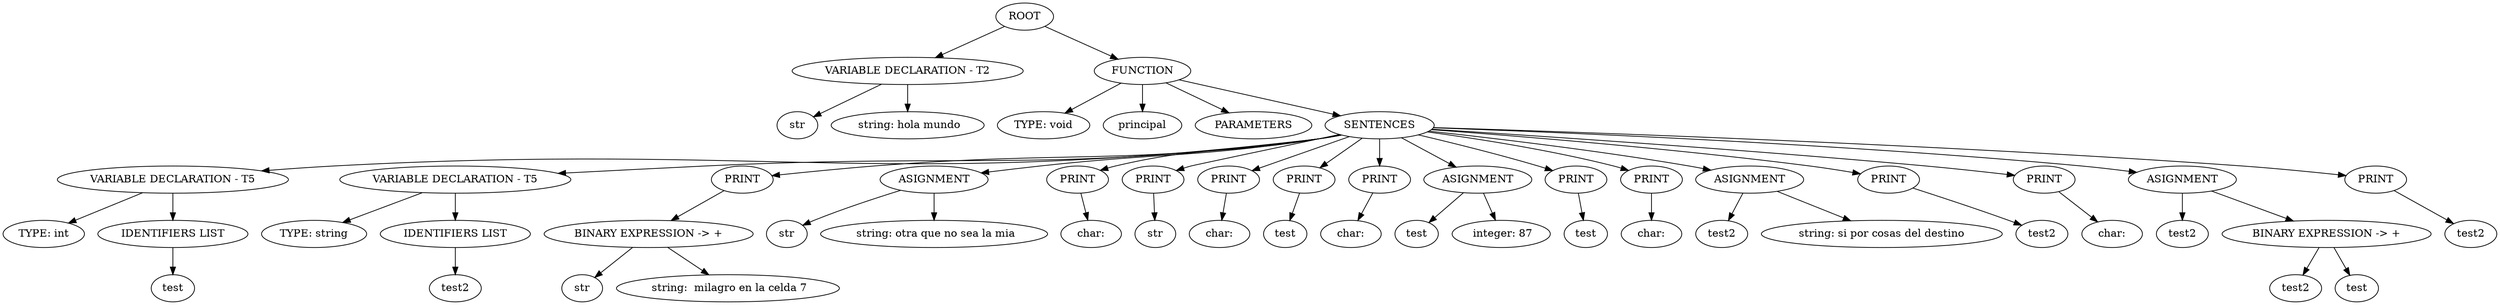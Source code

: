 digraph G{nodo0[label="ROOT"];
Node1[label="VARIABLE DECLARATION - T2"];
nodo0->Node1;
Node2[label="str"];
Node1->Node2;
Node3[label=" string: hola mundo"];
Node1->Node3;
Node4[label="FUNCTION"];
nodo0->Node4;
Node5[label="TYPE: void"];
Node4->Node5;
Node6[label="principal"];
Node4->Node6;
Node7[label="PARAMETERS"];
Node4->Node7;
Node8[label="SENTENCES"];
Node4->Node8;
Node9[label="VARIABLE DECLARATION - T5"];
Node8->Node9;
Node10[label="TYPE: int"];
Node9->Node10;
Node11[label="IDENTIFIERS LIST"];
Node9->Node11;
Node12[label="test"];
Node11->Node12;
Node13[label="VARIABLE DECLARATION - T5"];
Node8->Node13;
Node14[label="TYPE: string"];
Node13->Node14;
Node15[label="IDENTIFIERS LIST"];
Node13->Node15;
Node16[label="test2"];
Node15->Node16;
Node17[label="PRINT"];
Node8->Node17;
Node18[label="BINARY EXPRESSION -> +"];
Node17->Node18;
Node19[label="str"];
Node18->Node19;
Node20[label=" string:  milagro en la celda 7"];
Node18->Node20;
Node21[label="ASIGNMENT"];
Node8->Node21;
Node22[label="str"];
Node21->Node22;
Node23[label=" string: otra que no sea la mia"];
Node21->Node23;
Node24[label="PRINT"];
Node8->Node24;
Node25[label=" char: \n"];
Node24->Node25;
Node26[label="PRINT"];
Node8->Node26;
Node27[label="str"];
Node26->Node27;
Node28[label="PRINT"];
Node8->Node28;
Node29[label=" char: \n"];
Node28->Node29;
Node30[label="PRINT"];
Node8->Node30;
Node31[label="test"];
Node30->Node31;
Node32[label="PRINT"];
Node8->Node32;
Node33[label=" char: \n"];
Node32->Node33;
Node34[label="ASIGNMENT"];
Node8->Node34;
Node35[label="test"];
Node34->Node35;
Node36[label=" integer: 87"];
Node34->Node36;
Node37[label="PRINT"];
Node8->Node37;
Node38[label="test"];
Node37->Node38;
Node39[label="PRINT"];
Node8->Node39;
Node40[label=" char: \n"];
Node39->Node40;
Node41[label="ASIGNMENT"];
Node8->Node41;
Node42[label="test2"];
Node41->Node42;
Node43[label=" string: si por cosas del destino "];
Node41->Node43;
Node44[label="PRINT"];
Node8->Node44;
Node45[label="test2"];
Node44->Node45;
Node46[label="PRINT"];
Node8->Node46;
Node47[label=" char: \n"];
Node46->Node47;
Node48[label="ASIGNMENT"];
Node8->Node48;
Node49[label="test2"];
Node48->Node49;
Node50[label="BINARY EXPRESSION -> +"];
Node48->Node50;
Node51[label="test2"];
Node50->Node51;
Node52[label="test"];
Node50->Node52;
Node53[label="PRINT"];
Node8->Node53;
Node54[label="test2"];
Node53->Node54;
}